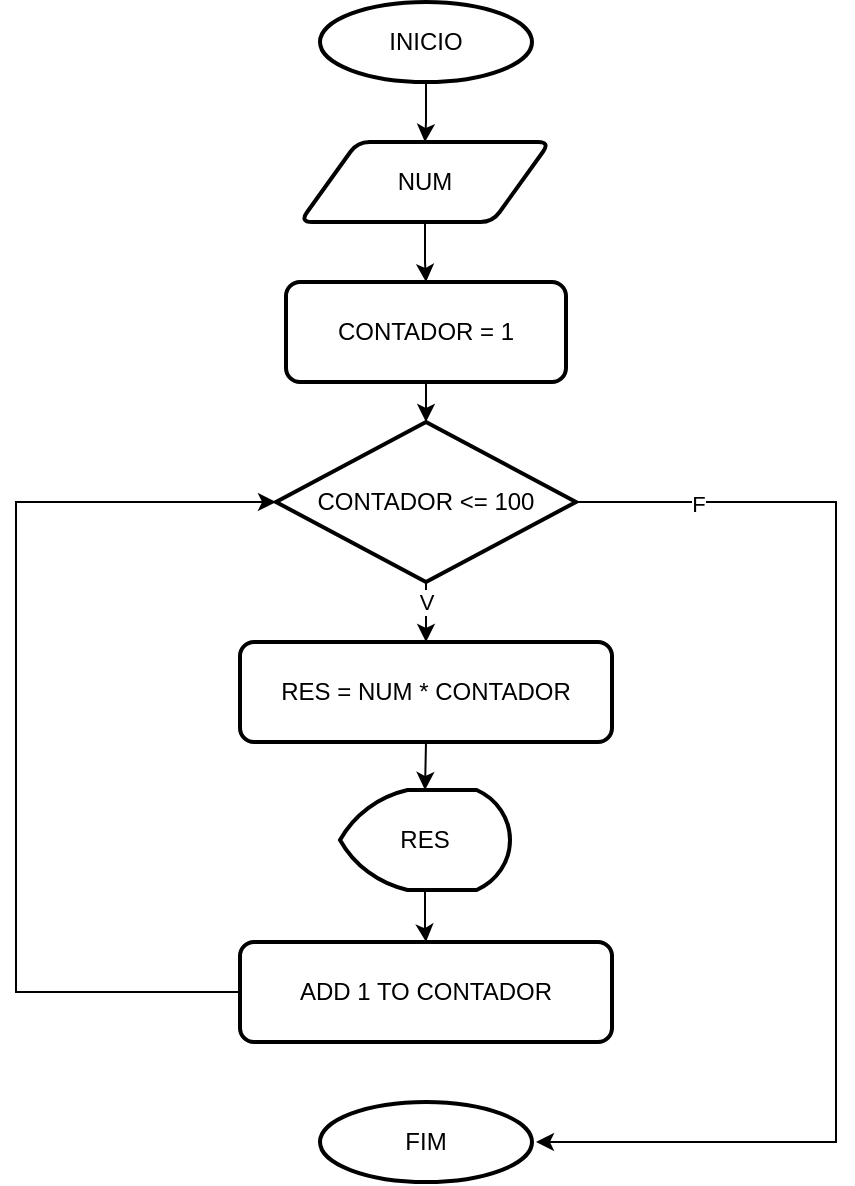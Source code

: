 <mxfile version="25.0.3" pages="3">
  <diagram name="1-100" id="1vXfzWntO8NUkoPhB_d0">
    <mxGraphModel dx="2049" dy="1190" grid="1" gridSize="10" guides="1" tooltips="1" connect="1" arrows="1" fold="1" page="1" pageScale="1" pageWidth="1169" pageHeight="827" math="0" shadow="0">
      <root>
        <mxCell id="0" />
        <mxCell id="1" parent="0" />
        <mxCell id="S0dY9rQtX5_g3LYnCzjn-10" style="edgeStyle=orthogonalEdgeStyle;rounded=0;orthogonalLoop=1;jettySize=auto;html=1;" edge="1" parent="1" source="S0dY9rQtX5_g3LYnCzjn-1" target="S0dY9rQtX5_g3LYnCzjn-3">
          <mxGeometry relative="1" as="geometry" />
        </mxCell>
        <mxCell id="S0dY9rQtX5_g3LYnCzjn-1" value="INICIO" style="strokeWidth=2;html=1;shape=mxgraph.flowchart.start_1;whiteSpace=wrap;" vertex="1" parent="1">
          <mxGeometry x="532" y="20" width="106" height="40" as="geometry" />
        </mxCell>
        <mxCell id="S0dY9rQtX5_g3LYnCzjn-2" value="FIM" style="strokeWidth=2;html=1;shape=mxgraph.flowchart.start_1;whiteSpace=wrap;" vertex="1" parent="1">
          <mxGeometry x="532" y="570" width="106" height="40" as="geometry" />
        </mxCell>
        <mxCell id="S0dY9rQtX5_g3LYnCzjn-11" style="edgeStyle=orthogonalEdgeStyle;rounded=0;orthogonalLoop=1;jettySize=auto;html=1;" edge="1" parent="1" source="S0dY9rQtX5_g3LYnCzjn-3" target="S0dY9rQtX5_g3LYnCzjn-4">
          <mxGeometry relative="1" as="geometry" />
        </mxCell>
        <mxCell id="S0dY9rQtX5_g3LYnCzjn-3" value="NUM" style="shape=parallelogram;html=1;strokeWidth=2;perimeter=parallelogramPerimeter;whiteSpace=wrap;rounded=1;arcSize=12;size=0.23;" vertex="1" parent="1">
          <mxGeometry x="522" y="90" width="125" height="40" as="geometry" />
        </mxCell>
        <mxCell id="S0dY9rQtX5_g3LYnCzjn-12" style="edgeStyle=orthogonalEdgeStyle;rounded=0;orthogonalLoop=1;jettySize=auto;html=1;" edge="1" parent="1" source="S0dY9rQtX5_g3LYnCzjn-4" target="S0dY9rQtX5_g3LYnCzjn-5">
          <mxGeometry relative="1" as="geometry" />
        </mxCell>
        <mxCell id="S0dY9rQtX5_g3LYnCzjn-4" value="CONTADOR = 1" style="rounded=1;whiteSpace=wrap;html=1;absoluteArcSize=1;arcSize=14;strokeWidth=2;" vertex="1" parent="1">
          <mxGeometry x="515" y="160" width="140" height="50" as="geometry" />
        </mxCell>
        <mxCell id="S0dY9rQtX5_g3LYnCzjn-13" style="edgeStyle=orthogonalEdgeStyle;rounded=0;orthogonalLoop=1;jettySize=auto;html=1;" edge="1" parent="1" source="S0dY9rQtX5_g3LYnCzjn-5" target="S0dY9rQtX5_g3LYnCzjn-6">
          <mxGeometry relative="1" as="geometry" />
        </mxCell>
        <mxCell id="S0dY9rQtX5_g3LYnCzjn-16" value="V" style="edgeLabel;html=1;align=center;verticalAlign=middle;resizable=0;points=[];" vertex="1" connectable="0" parent="S0dY9rQtX5_g3LYnCzjn-13">
          <mxGeometry x="-0.795" y="2" relative="1" as="geometry">
            <mxPoint x="-2" y="5" as="offset" />
          </mxGeometry>
        </mxCell>
        <mxCell id="S0dY9rQtX5_g3LYnCzjn-5" value="CONTADOR &amp;lt;= 100" style="strokeWidth=2;html=1;shape=mxgraph.flowchart.decision;whiteSpace=wrap;" vertex="1" parent="1">
          <mxGeometry x="510" y="230" width="150" height="80" as="geometry" />
        </mxCell>
        <mxCell id="S0dY9rQtX5_g3LYnCzjn-6" value="RES = NUM * CONTADOR" style="rounded=1;whiteSpace=wrap;html=1;absoluteArcSize=1;arcSize=14;strokeWidth=2;" vertex="1" parent="1">
          <mxGeometry x="492" y="340" width="186" height="50" as="geometry" />
        </mxCell>
        <mxCell id="S0dY9rQtX5_g3LYnCzjn-15" value="" style="edgeStyle=orthogonalEdgeStyle;rounded=0;orthogonalLoop=1;jettySize=auto;html=1;" edge="1" parent="1" source="S0dY9rQtX5_g3LYnCzjn-7" target="S0dY9rQtX5_g3LYnCzjn-8">
          <mxGeometry relative="1" as="geometry" />
        </mxCell>
        <mxCell id="S0dY9rQtX5_g3LYnCzjn-7" value="RES" style="strokeWidth=2;html=1;shape=mxgraph.flowchart.display;whiteSpace=wrap;" vertex="1" parent="1">
          <mxGeometry x="542" y="414" width="85" height="50" as="geometry" />
        </mxCell>
        <mxCell id="S0dY9rQtX5_g3LYnCzjn-9" style="edgeStyle=orthogonalEdgeStyle;rounded=0;orthogonalLoop=1;jettySize=auto;html=1;entryX=0;entryY=0.5;entryDx=0;entryDy=0;entryPerimeter=0;" edge="1" parent="1" source="S0dY9rQtX5_g3LYnCzjn-8" target="S0dY9rQtX5_g3LYnCzjn-5">
          <mxGeometry relative="1" as="geometry">
            <Array as="points">
              <mxPoint x="380" y="515" />
              <mxPoint x="380" y="270" />
            </Array>
          </mxGeometry>
        </mxCell>
        <mxCell id="S0dY9rQtX5_g3LYnCzjn-8" value="ADD 1 TO CONTADOR" style="rounded=1;whiteSpace=wrap;html=1;absoluteArcSize=1;arcSize=14;strokeWidth=2;" vertex="1" parent="1">
          <mxGeometry x="492" y="490" width="186" height="50" as="geometry" />
        </mxCell>
        <mxCell id="S0dY9rQtX5_g3LYnCzjn-14" style="edgeStyle=orthogonalEdgeStyle;rounded=0;orthogonalLoop=1;jettySize=auto;html=1;exitX=0.5;exitY=1;exitDx=0;exitDy=0;entryX=0.5;entryY=0;entryDx=0;entryDy=0;entryPerimeter=0;" edge="1" parent="1" source="S0dY9rQtX5_g3LYnCzjn-6" target="S0dY9rQtX5_g3LYnCzjn-7">
          <mxGeometry relative="1" as="geometry" />
        </mxCell>
        <mxCell id="S0dY9rQtX5_g3LYnCzjn-17" style="edgeStyle=orthogonalEdgeStyle;rounded=0;orthogonalLoop=1;jettySize=auto;html=1;" edge="1" parent="1" source="S0dY9rQtX5_g3LYnCzjn-5">
          <mxGeometry relative="1" as="geometry">
            <mxPoint x="640" y="590" as="targetPoint" />
            <Array as="points">
              <mxPoint x="790" y="270" />
              <mxPoint x="790" y="590" />
            </Array>
          </mxGeometry>
        </mxCell>
        <mxCell id="S0dY9rQtX5_g3LYnCzjn-18" value="F" style="edgeLabel;html=1;align=center;verticalAlign=middle;resizable=0;points=[];" vertex="1" connectable="0" parent="S0dY9rQtX5_g3LYnCzjn-17">
          <mxGeometry x="-0.797" y="-1" relative="1" as="geometry">
            <mxPoint as="offset" />
          </mxGeometry>
        </mxCell>
      </root>
    </mxGraphModel>
  </diagram>
  <diagram id="RWtoTLFQXdhAeaM-04UN" name="100-1">
    <mxGraphModel dx="1434" dy="833" grid="1" gridSize="10" guides="1" tooltips="1" connect="1" arrows="1" fold="1" page="1" pageScale="1" pageWidth="1169" pageHeight="827" math="0" shadow="0">
      <root>
        <mxCell id="0" />
        <mxCell id="1" parent="0" />
        <mxCell id="pHNN4x8-JQMgMldaCxoe-1" style="edgeStyle=orthogonalEdgeStyle;rounded=0;orthogonalLoop=1;jettySize=auto;html=1;" edge="1" parent="1" source="pHNN4x8-JQMgMldaCxoe-2" target="pHNN4x8-JQMgMldaCxoe-5">
          <mxGeometry relative="1" as="geometry" />
        </mxCell>
        <mxCell id="pHNN4x8-JQMgMldaCxoe-2" value="INICIO" style="strokeWidth=2;html=1;shape=mxgraph.flowchart.start_1;whiteSpace=wrap;" vertex="1" parent="1">
          <mxGeometry x="532" y="20" width="106" height="40" as="geometry" />
        </mxCell>
        <mxCell id="pHNN4x8-JQMgMldaCxoe-3" value="FIM" style="strokeWidth=2;html=1;shape=mxgraph.flowchart.start_1;whiteSpace=wrap;" vertex="1" parent="1">
          <mxGeometry x="532" y="570" width="106" height="40" as="geometry" />
        </mxCell>
        <mxCell id="pHNN4x8-JQMgMldaCxoe-4" style="edgeStyle=orthogonalEdgeStyle;rounded=0;orthogonalLoop=1;jettySize=auto;html=1;" edge="1" parent="1" source="pHNN4x8-JQMgMldaCxoe-5" target="pHNN4x8-JQMgMldaCxoe-7">
          <mxGeometry relative="1" as="geometry" />
        </mxCell>
        <mxCell id="pHNN4x8-JQMgMldaCxoe-5" value="NUM" style="shape=parallelogram;html=1;strokeWidth=2;perimeter=parallelogramPerimeter;whiteSpace=wrap;rounded=1;arcSize=12;size=0.23;" vertex="1" parent="1">
          <mxGeometry x="522" y="90" width="125" height="40" as="geometry" />
        </mxCell>
        <mxCell id="pHNN4x8-JQMgMldaCxoe-6" style="edgeStyle=orthogonalEdgeStyle;rounded=0;orthogonalLoop=1;jettySize=auto;html=1;" edge="1" parent="1" source="pHNN4x8-JQMgMldaCxoe-7" target="pHNN4x8-JQMgMldaCxoe-10">
          <mxGeometry relative="1" as="geometry" />
        </mxCell>
        <mxCell id="pHNN4x8-JQMgMldaCxoe-7" value="CONTADOR = 100" style="rounded=1;whiteSpace=wrap;html=1;absoluteArcSize=1;arcSize=14;strokeWidth=2;" vertex="1" parent="1">
          <mxGeometry x="515" y="160" width="140" height="50" as="geometry" />
        </mxCell>
        <mxCell id="pHNN4x8-JQMgMldaCxoe-8" style="edgeStyle=orthogonalEdgeStyle;rounded=0;orthogonalLoop=1;jettySize=auto;html=1;" edge="1" parent="1" source="pHNN4x8-JQMgMldaCxoe-10" target="pHNN4x8-JQMgMldaCxoe-11">
          <mxGeometry relative="1" as="geometry" />
        </mxCell>
        <mxCell id="pHNN4x8-JQMgMldaCxoe-9" value="V" style="edgeLabel;html=1;align=center;verticalAlign=middle;resizable=0;points=[];" vertex="1" connectable="0" parent="pHNN4x8-JQMgMldaCxoe-8">
          <mxGeometry x="-0.795" y="2" relative="1" as="geometry">
            <mxPoint x="-2" y="5" as="offset" />
          </mxGeometry>
        </mxCell>
        <mxCell id="pHNN4x8-JQMgMldaCxoe-10" value="CONTADOR &amp;gt;=1" style="strokeWidth=2;html=1;shape=mxgraph.flowchart.decision;whiteSpace=wrap;" vertex="1" parent="1">
          <mxGeometry x="510" y="230" width="150" height="80" as="geometry" />
        </mxCell>
        <mxCell id="pHNN4x8-JQMgMldaCxoe-11" value="RES = NUM * CONTADOR" style="rounded=1;whiteSpace=wrap;html=1;absoluteArcSize=1;arcSize=14;strokeWidth=2;" vertex="1" parent="1">
          <mxGeometry x="492" y="340" width="186" height="50" as="geometry" />
        </mxCell>
        <mxCell id="pHNN4x8-JQMgMldaCxoe-12" value="" style="edgeStyle=orthogonalEdgeStyle;rounded=0;orthogonalLoop=1;jettySize=auto;html=1;" edge="1" parent="1" source="pHNN4x8-JQMgMldaCxoe-13" target="pHNN4x8-JQMgMldaCxoe-15">
          <mxGeometry relative="1" as="geometry" />
        </mxCell>
        <mxCell id="pHNN4x8-JQMgMldaCxoe-13" value="RES" style="strokeWidth=2;html=1;shape=mxgraph.flowchart.display;whiteSpace=wrap;" vertex="1" parent="1">
          <mxGeometry x="542" y="414" width="85" height="50" as="geometry" />
        </mxCell>
        <mxCell id="pHNN4x8-JQMgMldaCxoe-14" style="edgeStyle=orthogonalEdgeStyle;rounded=0;orthogonalLoop=1;jettySize=auto;html=1;entryX=0;entryY=0.5;entryDx=0;entryDy=0;entryPerimeter=0;" edge="1" parent="1" source="pHNN4x8-JQMgMldaCxoe-15" target="pHNN4x8-JQMgMldaCxoe-10">
          <mxGeometry relative="1" as="geometry">
            <Array as="points">
              <mxPoint x="380" y="515" />
              <mxPoint x="380" y="270" />
            </Array>
          </mxGeometry>
        </mxCell>
        <mxCell id="pHNN4x8-JQMgMldaCxoe-15" value="SUBTRAIR 1 DE CONTADOR" style="rounded=1;whiteSpace=wrap;html=1;absoluteArcSize=1;arcSize=14;strokeWidth=2;" vertex="1" parent="1">
          <mxGeometry x="492" y="490" width="186" height="50" as="geometry" />
        </mxCell>
        <mxCell id="pHNN4x8-JQMgMldaCxoe-16" style="edgeStyle=orthogonalEdgeStyle;rounded=0;orthogonalLoop=1;jettySize=auto;html=1;exitX=0.5;exitY=1;exitDx=0;exitDy=0;entryX=0.5;entryY=0;entryDx=0;entryDy=0;entryPerimeter=0;" edge="1" parent="1" source="pHNN4x8-JQMgMldaCxoe-11" target="pHNN4x8-JQMgMldaCxoe-13">
          <mxGeometry relative="1" as="geometry" />
        </mxCell>
        <mxCell id="pHNN4x8-JQMgMldaCxoe-17" style="edgeStyle=orthogonalEdgeStyle;rounded=0;orthogonalLoop=1;jettySize=auto;html=1;" edge="1" parent="1" source="pHNN4x8-JQMgMldaCxoe-10">
          <mxGeometry relative="1" as="geometry">
            <mxPoint x="640" y="590" as="targetPoint" />
            <Array as="points">
              <mxPoint x="790" y="270" />
              <mxPoint x="790" y="590" />
            </Array>
          </mxGeometry>
        </mxCell>
        <mxCell id="pHNN4x8-JQMgMldaCxoe-18" value="F" style="edgeLabel;html=1;align=center;verticalAlign=middle;resizable=0;points=[];" vertex="1" connectable="0" parent="pHNN4x8-JQMgMldaCxoe-17">
          <mxGeometry x="-0.797" y="-1" relative="1" as="geometry">
            <mxPoint as="offset" />
          </mxGeometry>
        </mxCell>
      </root>
    </mxGraphModel>
  </diagram>
  <diagram id="0GkGqeLlj3K-D5UXCkLm" name="salto 2">
    <mxGraphModel dx="1434" dy="833" grid="1" gridSize="10" guides="1" tooltips="1" connect="1" arrows="1" fold="1" page="1" pageScale="1" pageWidth="1169" pageHeight="827" math="0" shadow="0">
      <root>
        <mxCell id="0" />
        <mxCell id="1" parent="0" />
        <mxCell id="m-7cCrPiqjztIZAlP4bK-2" style="edgeStyle=orthogonalEdgeStyle;rounded=0;orthogonalLoop=1;jettySize=auto;html=1;" edge="1" parent="1" source="m-7cCrPiqjztIZAlP4bK-3" target="m-7cCrPiqjztIZAlP4bK-6">
          <mxGeometry relative="1" as="geometry" />
        </mxCell>
        <mxCell id="m-7cCrPiqjztIZAlP4bK-3" value="INICIO" style="strokeWidth=2;html=1;shape=mxgraph.flowchart.start_1;whiteSpace=wrap;" vertex="1" parent="1">
          <mxGeometry x="532" y="20" width="106" height="40" as="geometry" />
        </mxCell>
        <mxCell id="m-7cCrPiqjztIZAlP4bK-4" value="FIM" style="strokeWidth=2;html=1;shape=mxgraph.flowchart.start_1;whiteSpace=wrap;" vertex="1" parent="1">
          <mxGeometry x="532" y="570" width="106" height="40" as="geometry" />
        </mxCell>
        <mxCell id="m-7cCrPiqjztIZAlP4bK-5" style="edgeStyle=orthogonalEdgeStyle;rounded=0;orthogonalLoop=1;jettySize=auto;html=1;" edge="1" parent="1" source="m-7cCrPiqjztIZAlP4bK-6" target="m-7cCrPiqjztIZAlP4bK-8">
          <mxGeometry relative="1" as="geometry" />
        </mxCell>
        <mxCell id="m-7cCrPiqjztIZAlP4bK-6" value="NUM" style="shape=parallelogram;html=1;strokeWidth=2;perimeter=parallelogramPerimeter;whiteSpace=wrap;rounded=1;arcSize=12;size=0.23;" vertex="1" parent="1">
          <mxGeometry x="522" y="90" width="125" height="40" as="geometry" />
        </mxCell>
        <mxCell id="m-7cCrPiqjztIZAlP4bK-7" style="edgeStyle=orthogonalEdgeStyle;rounded=0;orthogonalLoop=1;jettySize=auto;html=1;" edge="1" parent="1" source="m-7cCrPiqjztIZAlP4bK-8" target="m-7cCrPiqjztIZAlP4bK-11">
          <mxGeometry relative="1" as="geometry" />
        </mxCell>
        <mxCell id="m-7cCrPiqjztIZAlP4bK-8" value="CONTADOR = 1" style="rounded=1;whiteSpace=wrap;html=1;absoluteArcSize=1;arcSize=14;strokeWidth=2;" vertex="1" parent="1">
          <mxGeometry x="515" y="160" width="140" height="50" as="geometry" />
        </mxCell>
        <mxCell id="m-7cCrPiqjztIZAlP4bK-9" style="edgeStyle=orthogonalEdgeStyle;rounded=0;orthogonalLoop=1;jettySize=auto;html=1;" edge="1" parent="1" source="m-7cCrPiqjztIZAlP4bK-11" target="m-7cCrPiqjztIZAlP4bK-12">
          <mxGeometry relative="1" as="geometry" />
        </mxCell>
        <mxCell id="m-7cCrPiqjztIZAlP4bK-10" value="V" style="edgeLabel;html=1;align=center;verticalAlign=middle;resizable=0;points=[];" vertex="1" connectable="0" parent="m-7cCrPiqjztIZAlP4bK-9">
          <mxGeometry x="-0.795" y="2" relative="1" as="geometry">
            <mxPoint x="-2" y="5" as="offset" />
          </mxGeometry>
        </mxCell>
        <mxCell id="m-7cCrPiqjztIZAlP4bK-11" value="CONTADOR &amp;lt;= 100" style="strokeWidth=2;html=1;shape=mxgraph.flowchart.decision;whiteSpace=wrap;" vertex="1" parent="1">
          <mxGeometry x="510" y="230" width="150" height="80" as="geometry" />
        </mxCell>
        <mxCell id="m-7cCrPiqjztIZAlP4bK-12" value="RES = NUM * CONTADOR" style="rounded=1;whiteSpace=wrap;html=1;absoluteArcSize=1;arcSize=14;strokeWidth=2;" vertex="1" parent="1">
          <mxGeometry x="492" y="340" width="186" height="50" as="geometry" />
        </mxCell>
        <mxCell id="m-7cCrPiqjztIZAlP4bK-13" value="" style="edgeStyle=orthogonalEdgeStyle;rounded=0;orthogonalLoop=1;jettySize=auto;html=1;" edge="1" parent="1" source="m-7cCrPiqjztIZAlP4bK-14" target="m-7cCrPiqjztIZAlP4bK-16">
          <mxGeometry relative="1" as="geometry" />
        </mxCell>
        <mxCell id="m-7cCrPiqjztIZAlP4bK-14" value="RES" style="strokeWidth=2;html=1;shape=mxgraph.flowchart.display;whiteSpace=wrap;" vertex="1" parent="1">
          <mxGeometry x="542" y="414" width="85" height="50" as="geometry" />
        </mxCell>
        <mxCell id="m-7cCrPiqjztIZAlP4bK-15" style="edgeStyle=orthogonalEdgeStyle;rounded=0;orthogonalLoop=1;jettySize=auto;html=1;entryX=0;entryY=0.5;entryDx=0;entryDy=0;entryPerimeter=0;" edge="1" parent="1" source="m-7cCrPiqjztIZAlP4bK-16" target="m-7cCrPiqjztIZAlP4bK-11">
          <mxGeometry relative="1" as="geometry">
            <Array as="points">
              <mxPoint x="380" y="515" />
              <mxPoint x="380" y="270" />
            </Array>
          </mxGeometry>
        </mxCell>
        <mxCell id="m-7cCrPiqjztIZAlP4bK-16" value="ADD 2 TO CONTADOR" style="rounded=1;whiteSpace=wrap;html=1;absoluteArcSize=1;arcSize=14;strokeWidth=2;" vertex="1" parent="1">
          <mxGeometry x="492" y="490" width="186" height="50" as="geometry" />
        </mxCell>
        <mxCell id="m-7cCrPiqjztIZAlP4bK-17" style="edgeStyle=orthogonalEdgeStyle;rounded=0;orthogonalLoop=1;jettySize=auto;html=1;exitX=0.5;exitY=1;exitDx=0;exitDy=0;entryX=0.5;entryY=0;entryDx=0;entryDy=0;entryPerimeter=0;" edge="1" parent="1" source="m-7cCrPiqjztIZAlP4bK-12" target="m-7cCrPiqjztIZAlP4bK-14">
          <mxGeometry relative="1" as="geometry" />
        </mxCell>
        <mxCell id="m-7cCrPiqjztIZAlP4bK-18" style="edgeStyle=orthogonalEdgeStyle;rounded=0;orthogonalLoop=1;jettySize=auto;html=1;" edge="1" parent="1" source="m-7cCrPiqjztIZAlP4bK-11">
          <mxGeometry relative="1" as="geometry">
            <mxPoint x="640" y="590" as="targetPoint" />
            <Array as="points">
              <mxPoint x="790" y="270" />
              <mxPoint x="790" y="590" />
            </Array>
          </mxGeometry>
        </mxCell>
        <mxCell id="m-7cCrPiqjztIZAlP4bK-19" value="F" style="edgeLabel;html=1;align=center;verticalAlign=middle;resizable=0;points=[];" vertex="1" connectable="0" parent="m-7cCrPiqjztIZAlP4bK-18">
          <mxGeometry x="-0.797" y="-1" relative="1" as="geometry">
            <mxPoint as="offset" />
          </mxGeometry>
        </mxCell>
      </root>
    </mxGraphModel>
  </diagram>
</mxfile>
